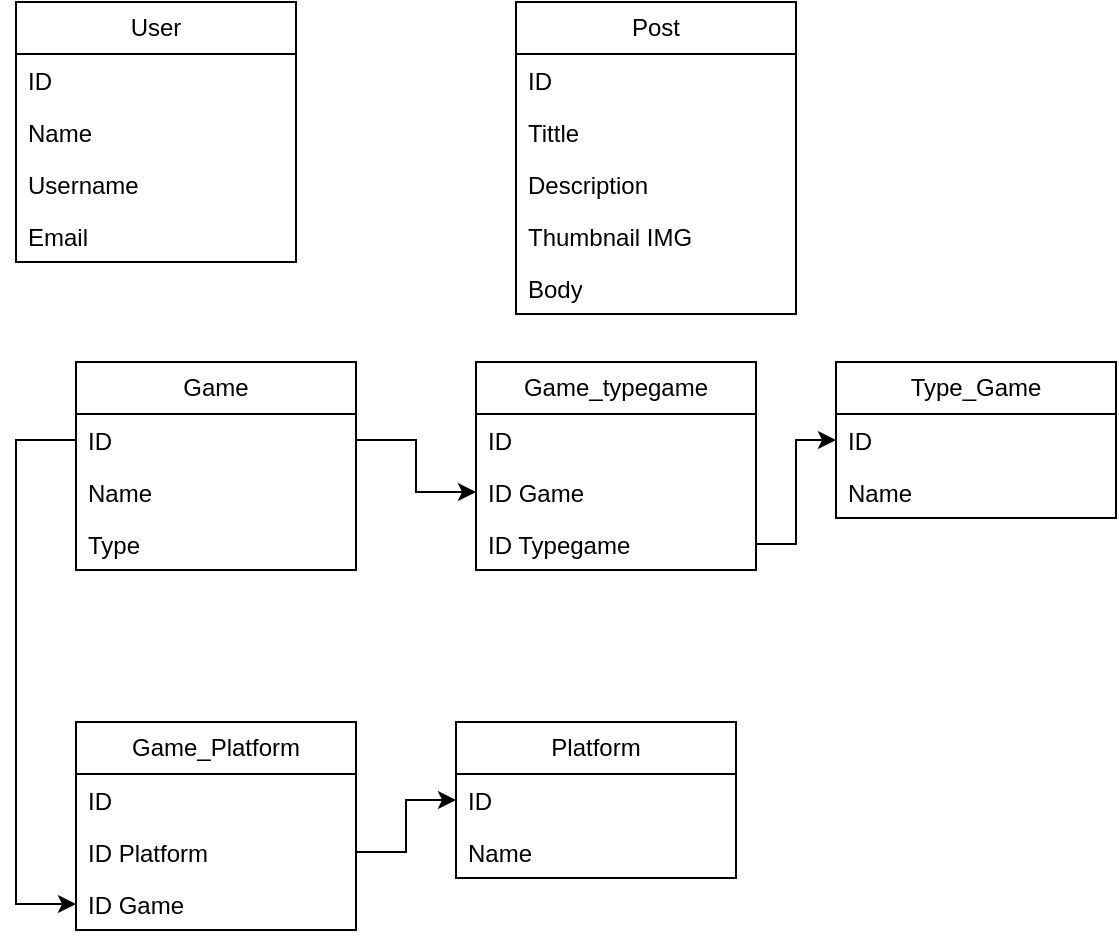 <mxfile version="21.5.2" type="github">
  <diagram id="C5RBs43oDa-KdzZeNtuy" name="Page-1">
    <mxGraphModel dx="2033" dy="1167" grid="1" gridSize="10" guides="1" tooltips="1" connect="1" arrows="1" fold="1" page="1" pageScale="1" pageWidth="827" pageHeight="1169" math="0" shadow="0">
      <root>
        <mxCell id="WIyWlLk6GJQsqaUBKTNV-0" />
        <mxCell id="WIyWlLk6GJQsqaUBKTNV-1" parent="WIyWlLk6GJQsqaUBKTNV-0" />
        <mxCell id="Lfns-5nUnjGD1ApJMBGa-16" value="User" style="swimlane;fontStyle=0;childLayout=stackLayout;horizontal=1;startSize=26;fillColor=none;horizontalStack=0;resizeParent=1;resizeParentMax=0;resizeLast=0;collapsible=1;marginBottom=0;whiteSpace=wrap;html=1;" parent="WIyWlLk6GJQsqaUBKTNV-1" vertex="1">
          <mxGeometry x="40" y="40" width="140" height="130" as="geometry" />
        </mxCell>
        <mxCell id="Lfns-5nUnjGD1ApJMBGa-17" value="ID" style="text;strokeColor=none;fillColor=none;align=left;verticalAlign=top;spacingLeft=4;spacingRight=4;overflow=hidden;rotatable=0;points=[[0,0.5],[1,0.5]];portConstraint=eastwest;whiteSpace=wrap;html=1;" parent="Lfns-5nUnjGD1ApJMBGa-16" vertex="1">
          <mxGeometry y="26" width="140" height="26" as="geometry" />
        </mxCell>
        <mxCell id="Lfns-5nUnjGD1ApJMBGa-18" value="Name" style="text;strokeColor=none;fillColor=none;align=left;verticalAlign=top;spacingLeft=4;spacingRight=4;overflow=hidden;rotatable=0;points=[[0,0.5],[1,0.5]];portConstraint=eastwest;whiteSpace=wrap;html=1;" parent="Lfns-5nUnjGD1ApJMBGa-16" vertex="1">
          <mxGeometry y="52" width="140" height="26" as="geometry" />
        </mxCell>
        <mxCell id="Lfns-5nUnjGD1ApJMBGa-19" value="Username" style="text;strokeColor=none;fillColor=none;align=left;verticalAlign=top;spacingLeft=4;spacingRight=4;overflow=hidden;rotatable=0;points=[[0,0.5],[1,0.5]];portConstraint=eastwest;whiteSpace=wrap;html=1;" parent="Lfns-5nUnjGD1ApJMBGa-16" vertex="1">
          <mxGeometry y="78" width="140" height="26" as="geometry" />
        </mxCell>
        <mxCell id="Lfns-5nUnjGD1ApJMBGa-24" value="Email" style="text;strokeColor=none;fillColor=none;align=left;verticalAlign=top;spacingLeft=4;spacingRight=4;overflow=hidden;rotatable=0;points=[[0,0.5],[1,0.5]];portConstraint=eastwest;whiteSpace=wrap;html=1;" parent="Lfns-5nUnjGD1ApJMBGa-16" vertex="1">
          <mxGeometry y="104" width="140" height="26" as="geometry" />
        </mxCell>
        <mxCell id="Lfns-5nUnjGD1ApJMBGa-28" value="Post" style="swimlane;fontStyle=0;childLayout=stackLayout;horizontal=1;startSize=26;fillColor=none;horizontalStack=0;resizeParent=1;resizeParentMax=0;resizeLast=0;collapsible=1;marginBottom=0;whiteSpace=wrap;html=1;" parent="WIyWlLk6GJQsqaUBKTNV-1" vertex="1">
          <mxGeometry x="290" y="40" width="140" height="156" as="geometry" />
        </mxCell>
        <mxCell id="Lfns-5nUnjGD1ApJMBGa-29" value="ID" style="text;strokeColor=none;fillColor=none;align=left;verticalAlign=top;spacingLeft=4;spacingRight=4;overflow=hidden;rotatable=0;points=[[0,0.5],[1,0.5]];portConstraint=eastwest;whiteSpace=wrap;html=1;" parent="Lfns-5nUnjGD1ApJMBGa-28" vertex="1">
          <mxGeometry y="26" width="140" height="26" as="geometry" />
        </mxCell>
        <mxCell id="Lfns-5nUnjGD1ApJMBGa-30" value="Tittle" style="text;strokeColor=none;fillColor=none;align=left;verticalAlign=top;spacingLeft=4;spacingRight=4;overflow=hidden;rotatable=0;points=[[0,0.5],[1,0.5]];portConstraint=eastwest;whiteSpace=wrap;html=1;" parent="Lfns-5nUnjGD1ApJMBGa-28" vertex="1">
          <mxGeometry y="52" width="140" height="26" as="geometry" />
        </mxCell>
        <mxCell id="Lfns-5nUnjGD1ApJMBGa-32" value="Description&lt;br&gt;" style="text;strokeColor=none;fillColor=none;align=left;verticalAlign=top;spacingLeft=4;spacingRight=4;overflow=hidden;rotatable=0;points=[[0,0.5],[1,0.5]];portConstraint=eastwest;whiteSpace=wrap;html=1;" parent="Lfns-5nUnjGD1ApJMBGa-28" vertex="1">
          <mxGeometry y="78" width="140" height="26" as="geometry" />
        </mxCell>
        <mxCell id="Lfns-5nUnjGD1ApJMBGa-42" value="Thumbnail IMG" style="text;strokeColor=none;fillColor=none;align=left;verticalAlign=top;spacingLeft=4;spacingRight=4;overflow=hidden;rotatable=0;points=[[0,0.5],[1,0.5]];portConstraint=eastwest;whiteSpace=wrap;html=1;" parent="Lfns-5nUnjGD1ApJMBGa-28" vertex="1">
          <mxGeometry y="104" width="140" height="26" as="geometry" />
        </mxCell>
        <mxCell id="Lfns-5nUnjGD1ApJMBGa-44" value="Body&lt;br&gt;" style="text;strokeColor=none;fillColor=none;align=left;verticalAlign=top;spacingLeft=4;spacingRight=4;overflow=hidden;rotatable=0;points=[[0,0.5],[1,0.5]];portConstraint=eastwest;whiteSpace=wrap;html=1;" parent="Lfns-5nUnjGD1ApJMBGa-28" vertex="1">
          <mxGeometry y="130" width="140" height="26" as="geometry" />
        </mxCell>
        <mxCell id="Lfns-5nUnjGD1ApJMBGa-33" value="Platform" style="swimlane;fontStyle=0;childLayout=stackLayout;horizontal=1;startSize=26;fillColor=none;horizontalStack=0;resizeParent=1;resizeParentMax=0;resizeLast=0;collapsible=1;marginBottom=0;whiteSpace=wrap;html=1;" parent="WIyWlLk6GJQsqaUBKTNV-1" vertex="1">
          <mxGeometry x="260" y="400" width="140" height="78" as="geometry" />
        </mxCell>
        <mxCell id="Lfns-5nUnjGD1ApJMBGa-34" value="ID" style="text;strokeColor=none;fillColor=none;align=left;verticalAlign=top;spacingLeft=4;spacingRight=4;overflow=hidden;rotatable=0;points=[[0,0.5],[1,0.5]];portConstraint=eastwest;whiteSpace=wrap;html=1;" parent="Lfns-5nUnjGD1ApJMBGa-33" vertex="1">
          <mxGeometry y="26" width="140" height="26" as="geometry" />
        </mxCell>
        <mxCell id="Lfns-5nUnjGD1ApJMBGa-35" value="Name" style="text;strokeColor=none;fillColor=none;align=left;verticalAlign=top;spacingLeft=4;spacingRight=4;overflow=hidden;rotatable=0;points=[[0,0.5],[1,0.5]];portConstraint=eastwest;whiteSpace=wrap;html=1;" parent="Lfns-5nUnjGD1ApJMBGa-33" vertex="1">
          <mxGeometry y="52" width="140" height="26" as="geometry" />
        </mxCell>
        <mxCell id="Lfns-5nUnjGD1ApJMBGa-37" value="Game" style="swimlane;fontStyle=0;childLayout=stackLayout;horizontal=1;startSize=26;fillColor=none;horizontalStack=0;resizeParent=1;resizeParentMax=0;resizeLast=0;collapsible=1;marginBottom=0;whiteSpace=wrap;html=1;" parent="WIyWlLk6GJQsqaUBKTNV-1" vertex="1">
          <mxGeometry x="70" y="220" width="140" height="104" as="geometry" />
        </mxCell>
        <mxCell id="Lfns-5nUnjGD1ApJMBGa-38" value="ID" style="text;strokeColor=none;fillColor=none;align=left;verticalAlign=top;spacingLeft=4;spacingRight=4;overflow=hidden;rotatable=0;points=[[0,0.5],[1,0.5]];portConstraint=eastwest;whiteSpace=wrap;html=1;" parent="Lfns-5nUnjGD1ApJMBGa-37" vertex="1">
          <mxGeometry y="26" width="140" height="26" as="geometry" />
        </mxCell>
        <mxCell id="Lfns-5nUnjGD1ApJMBGa-39" value="Name" style="text;strokeColor=none;fillColor=none;align=left;verticalAlign=top;spacingLeft=4;spacingRight=4;overflow=hidden;rotatable=0;points=[[0,0.5],[1,0.5]];portConstraint=eastwest;whiteSpace=wrap;html=1;" parent="Lfns-5nUnjGD1ApJMBGa-37" vertex="1">
          <mxGeometry y="52" width="140" height="26" as="geometry" />
        </mxCell>
        <mxCell id="Lfns-5nUnjGD1ApJMBGa-40" value="Type" style="text;strokeColor=none;fillColor=none;align=left;verticalAlign=top;spacingLeft=4;spacingRight=4;overflow=hidden;rotatable=0;points=[[0,0.5],[1,0.5]];portConstraint=eastwest;whiteSpace=wrap;html=1;" parent="Lfns-5nUnjGD1ApJMBGa-37" vertex="1">
          <mxGeometry y="78" width="140" height="26" as="geometry" />
        </mxCell>
        <mxCell id="Lfns-5nUnjGD1ApJMBGa-47" value="Game_Platform" style="swimlane;fontStyle=0;childLayout=stackLayout;horizontal=1;startSize=26;fillColor=none;horizontalStack=0;resizeParent=1;resizeParentMax=0;resizeLast=0;collapsible=1;marginBottom=0;whiteSpace=wrap;html=1;" parent="WIyWlLk6GJQsqaUBKTNV-1" vertex="1">
          <mxGeometry x="70" y="400" width="140" height="104" as="geometry" />
        </mxCell>
        <mxCell id="Lfns-5nUnjGD1ApJMBGa-48" value="ID&lt;br&gt;" style="text;strokeColor=none;fillColor=none;align=left;verticalAlign=top;spacingLeft=4;spacingRight=4;overflow=hidden;rotatable=0;points=[[0,0.5],[1,0.5]];portConstraint=eastwest;whiteSpace=wrap;html=1;" parent="Lfns-5nUnjGD1ApJMBGa-47" vertex="1">
          <mxGeometry y="26" width="140" height="26" as="geometry" />
        </mxCell>
        <mxCell id="Lfns-5nUnjGD1ApJMBGa-49" value="ID Platform&lt;br&gt;" style="text;strokeColor=none;fillColor=none;align=left;verticalAlign=top;spacingLeft=4;spacingRight=4;overflow=hidden;rotatable=0;points=[[0,0.5],[1,0.5]];portConstraint=eastwest;whiteSpace=wrap;html=1;" parent="Lfns-5nUnjGD1ApJMBGa-47" vertex="1">
          <mxGeometry y="52" width="140" height="26" as="geometry" />
        </mxCell>
        <mxCell id="Lfns-5nUnjGD1ApJMBGa-50" value="ID Game&lt;br&gt;" style="text;strokeColor=none;fillColor=none;align=left;verticalAlign=top;spacingLeft=4;spacingRight=4;overflow=hidden;rotatable=0;points=[[0,0.5],[1,0.5]];portConstraint=eastwest;whiteSpace=wrap;html=1;" parent="Lfns-5nUnjGD1ApJMBGa-47" vertex="1">
          <mxGeometry y="78" width="140" height="26" as="geometry" />
        </mxCell>
        <mxCell id="Lfns-5nUnjGD1ApJMBGa-51" value="Type_Game" style="swimlane;fontStyle=0;childLayout=stackLayout;horizontal=1;startSize=26;fillColor=none;horizontalStack=0;resizeParent=1;resizeParentMax=0;resizeLast=0;collapsible=1;marginBottom=0;whiteSpace=wrap;html=1;" parent="WIyWlLk6GJQsqaUBKTNV-1" vertex="1">
          <mxGeometry x="450" y="220" width="140" height="78" as="geometry" />
        </mxCell>
        <mxCell id="Lfns-5nUnjGD1ApJMBGa-52" value="ID&lt;br&gt;" style="text;strokeColor=none;fillColor=none;align=left;verticalAlign=top;spacingLeft=4;spacingRight=4;overflow=hidden;rotatable=0;points=[[0,0.5],[1,0.5]];portConstraint=eastwest;whiteSpace=wrap;html=1;" parent="Lfns-5nUnjGD1ApJMBGa-51" vertex="1">
          <mxGeometry y="26" width="140" height="26" as="geometry" />
        </mxCell>
        <mxCell id="Lfns-5nUnjGD1ApJMBGa-53" value="Name" style="text;strokeColor=none;fillColor=none;align=left;verticalAlign=top;spacingLeft=4;spacingRight=4;overflow=hidden;rotatable=0;points=[[0,0.5],[1,0.5]];portConstraint=eastwest;whiteSpace=wrap;html=1;" parent="Lfns-5nUnjGD1ApJMBGa-51" vertex="1">
          <mxGeometry y="52" width="140" height="26" as="geometry" />
        </mxCell>
        <mxCell id="Lfns-5nUnjGD1ApJMBGa-55" value="Game_typegame" style="swimlane;fontStyle=0;childLayout=stackLayout;horizontal=1;startSize=26;fillColor=none;horizontalStack=0;resizeParent=1;resizeParentMax=0;resizeLast=0;collapsible=1;marginBottom=0;whiteSpace=wrap;html=1;" parent="WIyWlLk6GJQsqaUBKTNV-1" vertex="1">
          <mxGeometry x="270" y="220" width="140" height="104" as="geometry" />
        </mxCell>
        <mxCell id="Lfns-5nUnjGD1ApJMBGa-56" value="ID&lt;br&gt;" style="text;strokeColor=none;fillColor=none;align=left;verticalAlign=top;spacingLeft=4;spacingRight=4;overflow=hidden;rotatable=0;points=[[0,0.5],[1,0.5]];portConstraint=eastwest;whiteSpace=wrap;html=1;" parent="Lfns-5nUnjGD1ApJMBGa-55" vertex="1">
          <mxGeometry y="26" width="140" height="26" as="geometry" />
        </mxCell>
        <mxCell id="Lfns-5nUnjGD1ApJMBGa-57" value="ID Game" style="text;strokeColor=none;fillColor=none;align=left;verticalAlign=top;spacingLeft=4;spacingRight=4;overflow=hidden;rotatable=0;points=[[0,0.5],[1,0.5]];portConstraint=eastwest;whiteSpace=wrap;html=1;" parent="Lfns-5nUnjGD1ApJMBGa-55" vertex="1">
          <mxGeometry y="52" width="140" height="26" as="geometry" />
        </mxCell>
        <mxCell id="Lfns-5nUnjGD1ApJMBGa-60" value="ID Typegame" style="text;strokeColor=none;fillColor=none;align=left;verticalAlign=top;spacingLeft=4;spacingRight=4;overflow=hidden;rotatable=0;points=[[0,0.5],[1,0.5]];portConstraint=eastwest;whiteSpace=wrap;html=1;" parent="Lfns-5nUnjGD1ApJMBGa-55" vertex="1">
          <mxGeometry y="78" width="140" height="26" as="geometry" />
        </mxCell>
        <mxCell id="Lfns-5nUnjGD1ApJMBGa-63" value="" style="edgeStyle=orthogonalEdgeStyle;rounded=0;orthogonalLoop=1;jettySize=auto;html=1;entryX=0;entryY=0.5;entryDx=0;entryDy=0;" parent="WIyWlLk6GJQsqaUBKTNV-1" source="Lfns-5nUnjGD1ApJMBGa-38" target="Lfns-5nUnjGD1ApJMBGa-57" edge="1">
          <mxGeometry relative="1" as="geometry" />
        </mxCell>
        <mxCell id="Lfns-5nUnjGD1ApJMBGa-64" value="" style="edgeStyle=orthogonalEdgeStyle;rounded=0;orthogonalLoop=1;jettySize=auto;html=1;entryX=0;entryY=0.5;entryDx=0;entryDy=0;" parent="WIyWlLk6GJQsqaUBKTNV-1" source="Lfns-5nUnjGD1ApJMBGa-60" target="Lfns-5nUnjGD1ApJMBGa-52" edge="1">
          <mxGeometry relative="1" as="geometry" />
        </mxCell>
        <mxCell id="Lfns-5nUnjGD1ApJMBGa-68" style="edgeStyle=orthogonalEdgeStyle;rounded=0;orthogonalLoop=1;jettySize=auto;html=1;exitX=0;exitY=0.5;exitDx=0;exitDy=0;entryX=0;entryY=0.5;entryDx=0;entryDy=0;" parent="WIyWlLk6GJQsqaUBKTNV-1" source="Lfns-5nUnjGD1ApJMBGa-38" target="Lfns-5nUnjGD1ApJMBGa-50" edge="1">
          <mxGeometry relative="1" as="geometry">
            <Array as="points">
              <mxPoint x="40" y="259" />
              <mxPoint x="40" y="491" />
            </Array>
          </mxGeometry>
        </mxCell>
        <mxCell id="Lfns-5nUnjGD1ApJMBGa-70" value="" style="edgeStyle=orthogonalEdgeStyle;rounded=0;orthogonalLoop=1;jettySize=auto;html=1;entryX=0;entryY=0.5;entryDx=0;entryDy=0;" parent="WIyWlLk6GJQsqaUBKTNV-1" source="Lfns-5nUnjGD1ApJMBGa-49" target="Lfns-5nUnjGD1ApJMBGa-34" edge="1">
          <mxGeometry relative="1" as="geometry" />
        </mxCell>
      </root>
    </mxGraphModel>
  </diagram>
</mxfile>
